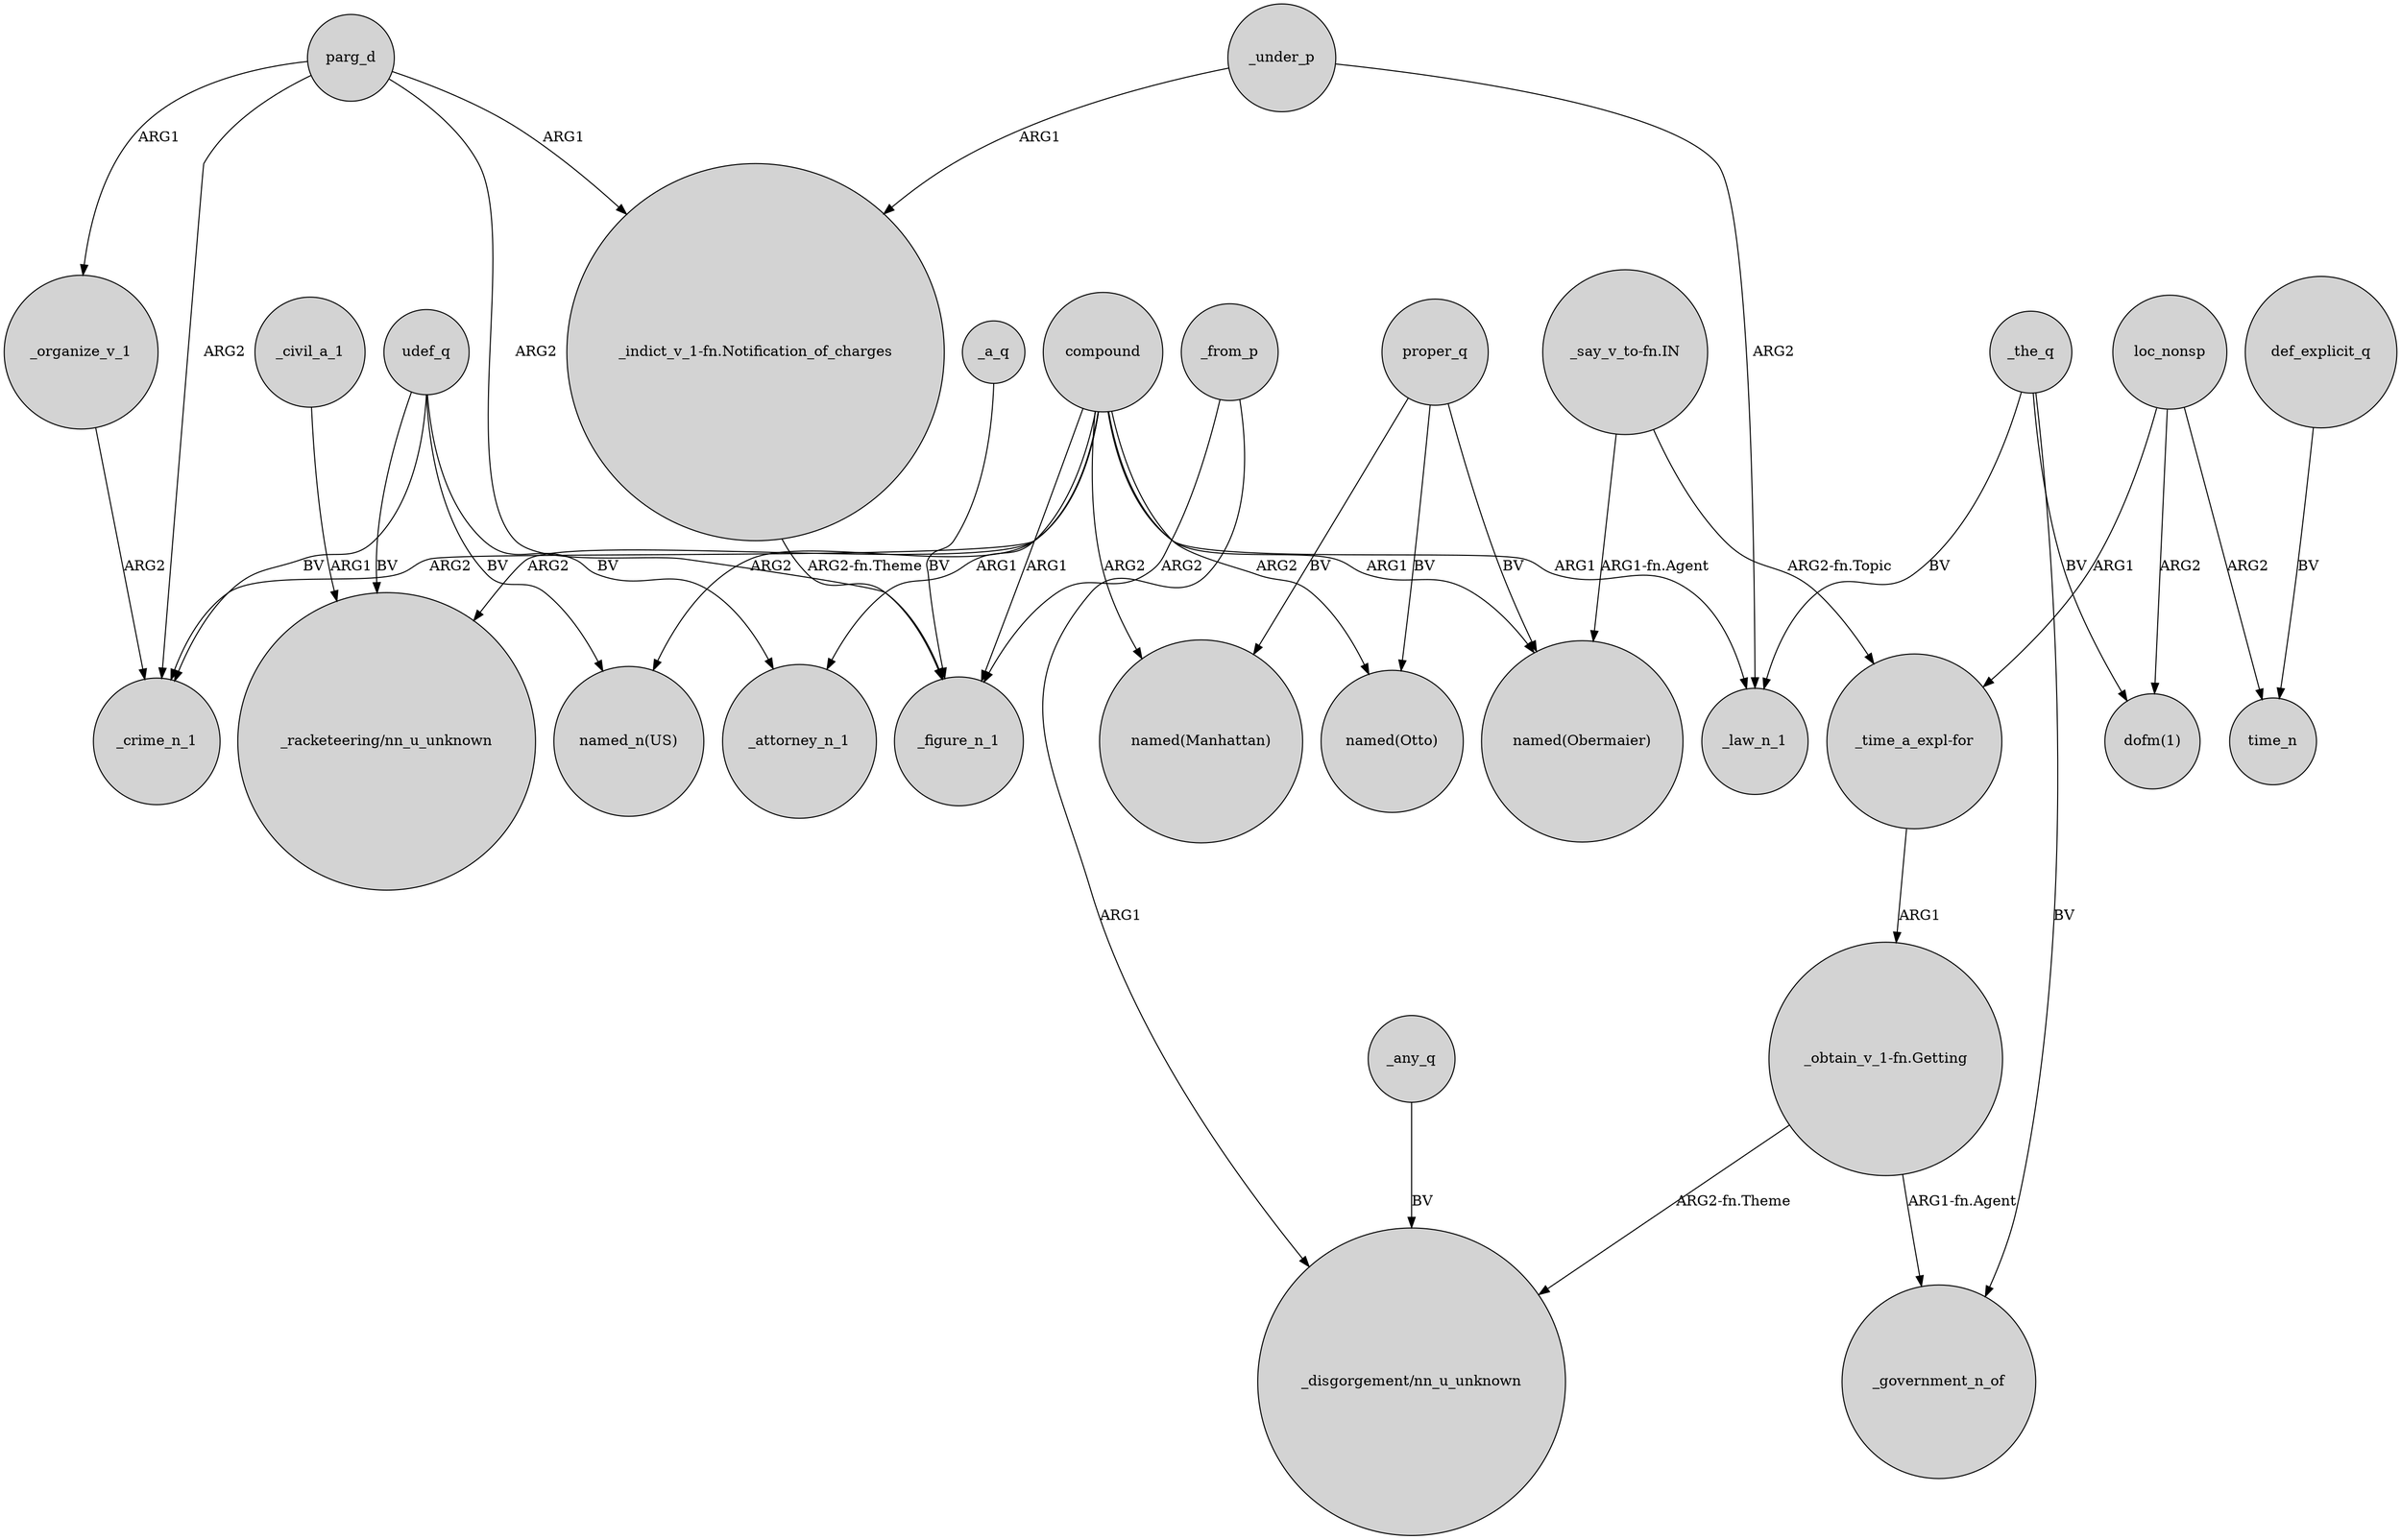 digraph {
	node [shape=circle style=filled]
	_civil_a_1 -> "_racketeering/nn_u_unknown" [label=ARG1]
	_a_q -> _figure_n_1 [label=BV]
	udef_q -> "named_n(US)" [label=BV]
	"_time_a_expl-for" -> "_obtain_v_1-fn.Getting" [label=ARG1]
	parg_d -> "_indict_v_1-fn.Notification_of_charges" [label=ARG1]
	"_obtain_v_1-fn.Getting" -> "_disgorgement/nn_u_unknown" [label="ARG2-fn.Theme"]
	def_explicit_q -> time_n [label=BV]
	loc_nonsp -> "dofm(1)" [label=ARG2]
	_from_p -> _figure_n_1 [label=ARG2]
	_any_q -> "_disgorgement/nn_u_unknown" [label=BV]
	parg_d -> _figure_n_1 [label=ARG2]
	proper_q -> "named(Obermaier)" [label=BV]
	_from_p -> "_disgorgement/nn_u_unknown" [label=ARG1]
	"_obtain_v_1-fn.Getting" -> _government_n_of [label="ARG1-fn.Agent"]
	compound -> "named_n(US)" [label=ARG2]
	proper_q -> "named(Manhattan)" [label=BV]
	loc_nonsp -> time_n [label=ARG2]
	"_say_v_to-fn.IN" -> "_time_a_expl-for" [label="ARG2-fn.Topic"]
	compound -> "named(Manhattan)" [label=ARG2]
	proper_q -> "named(Otto)" [label=BV]
	udef_q -> _attorney_n_1 [label=BV]
	compound -> "named(Obermaier)" [label=ARG1]
	"_indict_v_1-fn.Notification_of_charges" -> _figure_n_1 [label="ARG2-fn.Theme"]
	compound -> _crime_n_1 [label=ARG2]
	_the_q -> _law_n_1 [label=BV]
	udef_q -> "_racketeering/nn_u_unknown" [label=BV]
	loc_nonsp -> "_time_a_expl-for" [label=ARG1]
	compound -> "_racketeering/nn_u_unknown" [label=ARG2]
	"_say_v_to-fn.IN" -> "named(Obermaier)" [label="ARG1-fn.Agent"]
	parg_d -> _organize_v_1 [label=ARG1]
	compound -> _attorney_n_1 [label=ARG1]
	compound -> "named(Otto)" [label=ARG2]
	_the_q -> _government_n_of [label=BV]
	_under_p -> "_indict_v_1-fn.Notification_of_charges" [label=ARG1]
	compound -> _law_n_1 [label=ARG1]
	parg_d -> _crime_n_1 [label=ARG2]
	_the_q -> "dofm(1)" [label=BV]
	udef_q -> _crime_n_1 [label=BV]
	_organize_v_1 -> _crime_n_1 [label=ARG2]
	_under_p -> _law_n_1 [label=ARG2]
	compound -> _figure_n_1 [label=ARG1]
}
